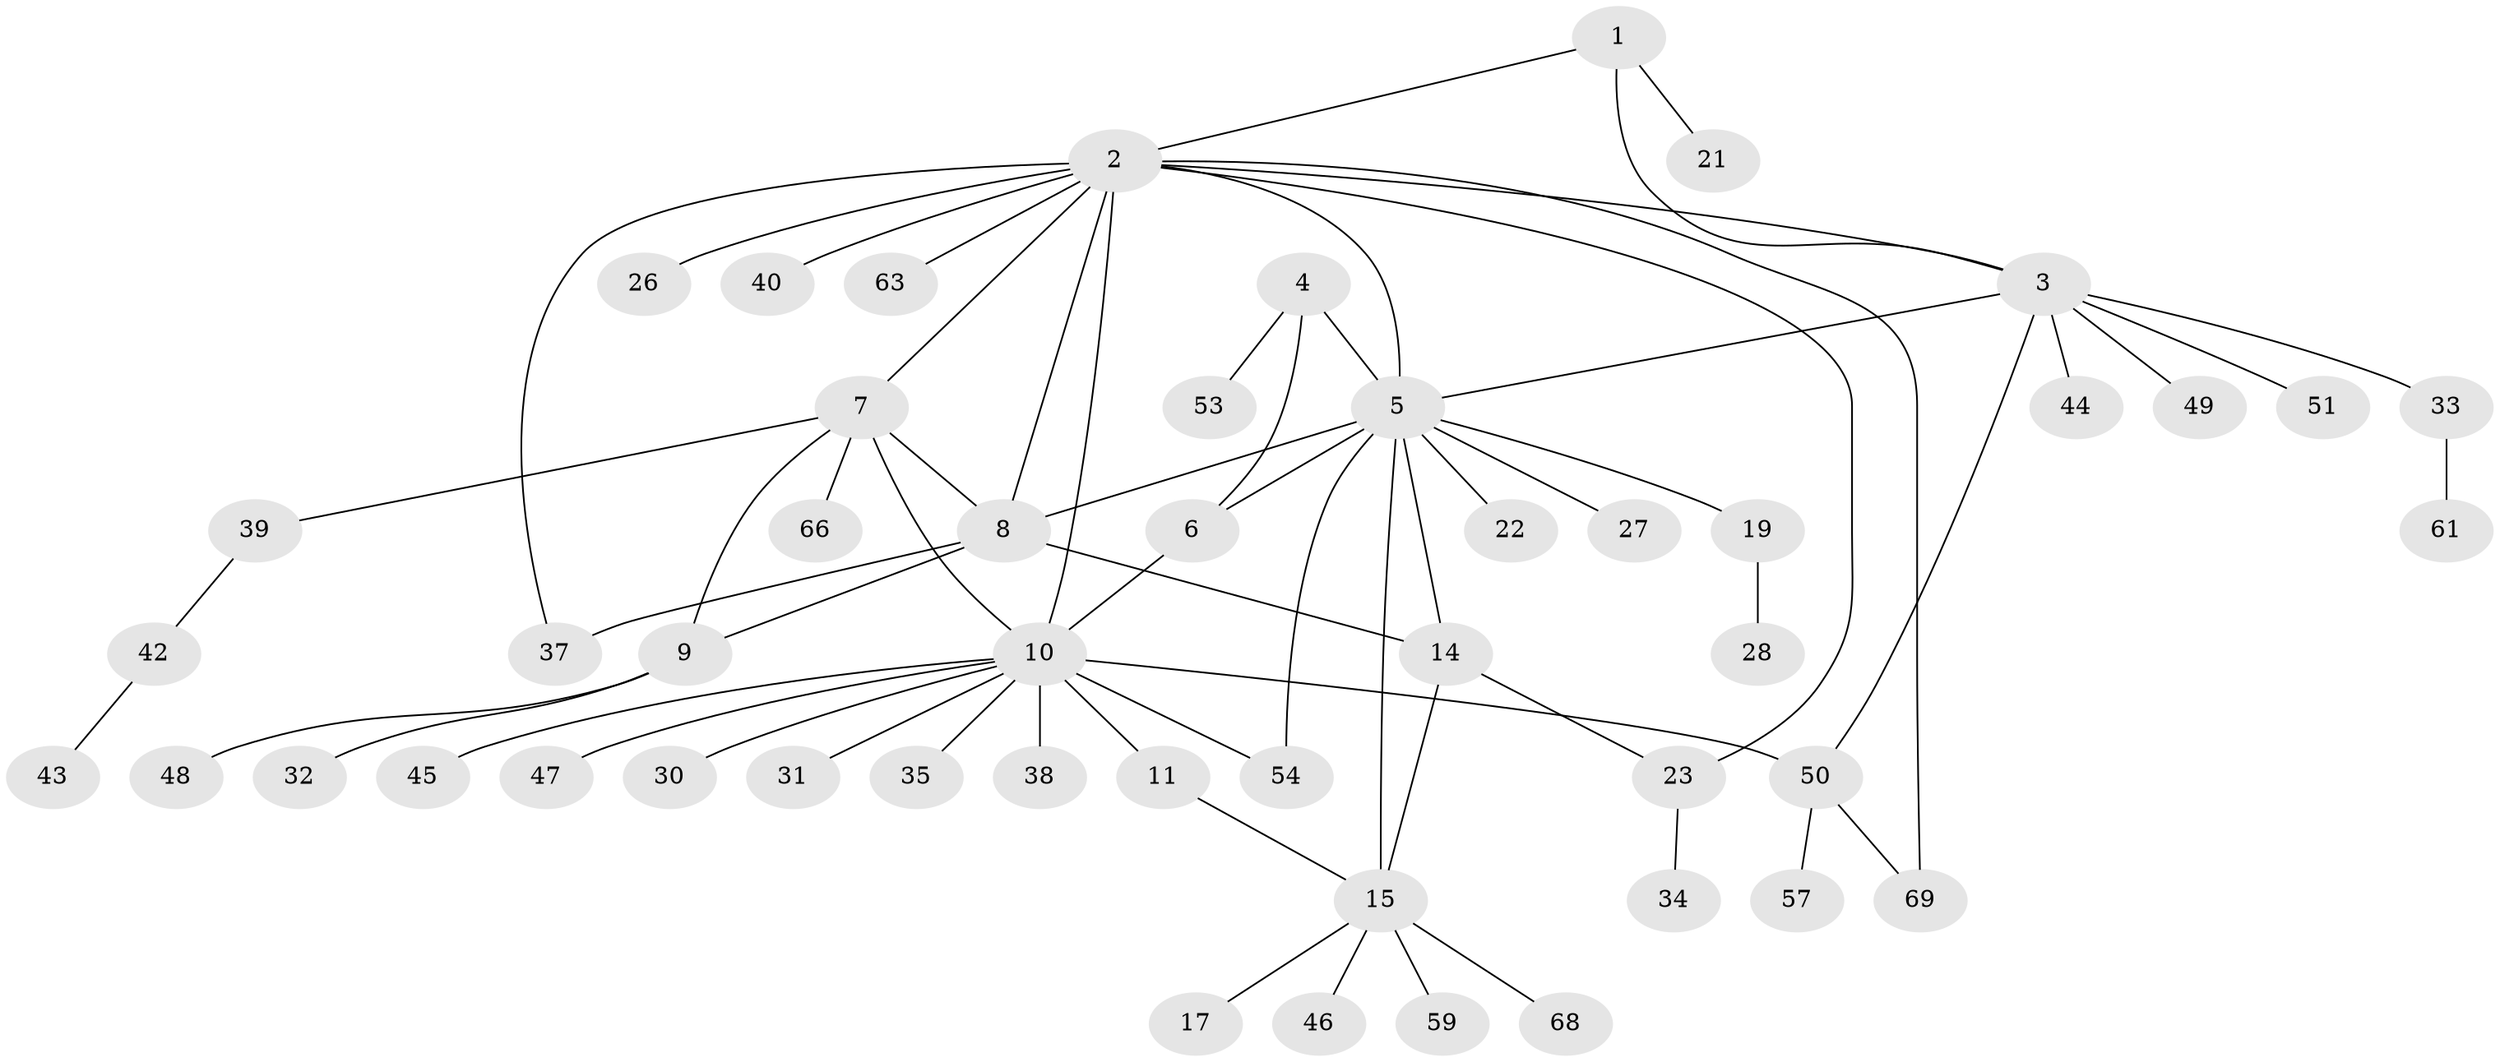 // original degree distribution, {3: 0.043478260869565216, 13: 0.014492753623188406, 9: 0.028985507246376812, 4: 0.08695652173913043, 6: 0.014492753623188406, 7: 0.028985507246376812, 5: 0.028985507246376812, 12: 0.014492753623188406, 1: 0.5217391304347826, 2: 0.21739130434782608}
// Generated by graph-tools (version 1.1) at 2025/42/03/06/25 10:42:10]
// undirected, 50 vertices, 65 edges
graph export_dot {
graph [start="1"]
  node [color=gray90,style=filled];
  1;
  2 [super="+29"];
  3 [super="+16"];
  4 [super="+25"];
  5 [super="+13"];
  6 [super="+64"];
  7 [super="+18"];
  8 [super="+36"];
  9 [super="+56"];
  10 [super="+12"];
  11 [super="+41"];
  14 [super="+65"];
  15 [super="+24"];
  17;
  19 [super="+20"];
  21;
  22;
  23 [super="+52"];
  26;
  27 [super="+62"];
  28;
  30;
  31;
  32;
  33;
  34;
  35;
  37;
  38;
  39 [super="+60"];
  40;
  42;
  43 [super="+58"];
  44;
  45 [super="+55"];
  46;
  47;
  48;
  49;
  50 [super="+67"];
  51;
  53;
  54;
  57;
  59;
  61;
  63;
  66;
  68;
  69;
  1 -- 2;
  1 -- 3;
  1 -- 21;
  2 -- 3;
  2 -- 5;
  2 -- 8;
  2 -- 23 [weight=2];
  2 -- 26;
  2 -- 37;
  2 -- 40;
  2 -- 69;
  2 -- 10;
  2 -- 63;
  2 -- 7;
  3 -- 33;
  3 -- 44;
  3 -- 49;
  3 -- 51;
  3 -- 50;
  3 -- 5;
  4 -- 5;
  4 -- 6;
  4 -- 53;
  5 -- 6;
  5 -- 8;
  5 -- 19;
  5 -- 22;
  5 -- 27;
  5 -- 54;
  5 -- 14;
  5 -- 15;
  6 -- 10;
  7 -- 8;
  7 -- 9;
  7 -- 39;
  7 -- 66;
  7 -- 10;
  8 -- 9;
  8 -- 14;
  8 -- 37;
  9 -- 32;
  9 -- 48;
  10 -- 11 [weight=2];
  10 -- 35;
  10 -- 38;
  10 -- 45;
  10 -- 47;
  10 -- 50;
  10 -- 54;
  10 -- 30;
  10 -- 31;
  11 -- 15;
  14 -- 15;
  14 -- 23;
  15 -- 17;
  15 -- 46;
  15 -- 59;
  15 -- 68;
  19 -- 28;
  23 -- 34;
  33 -- 61;
  39 -- 42;
  42 -- 43;
  50 -- 57;
  50 -- 69;
}
